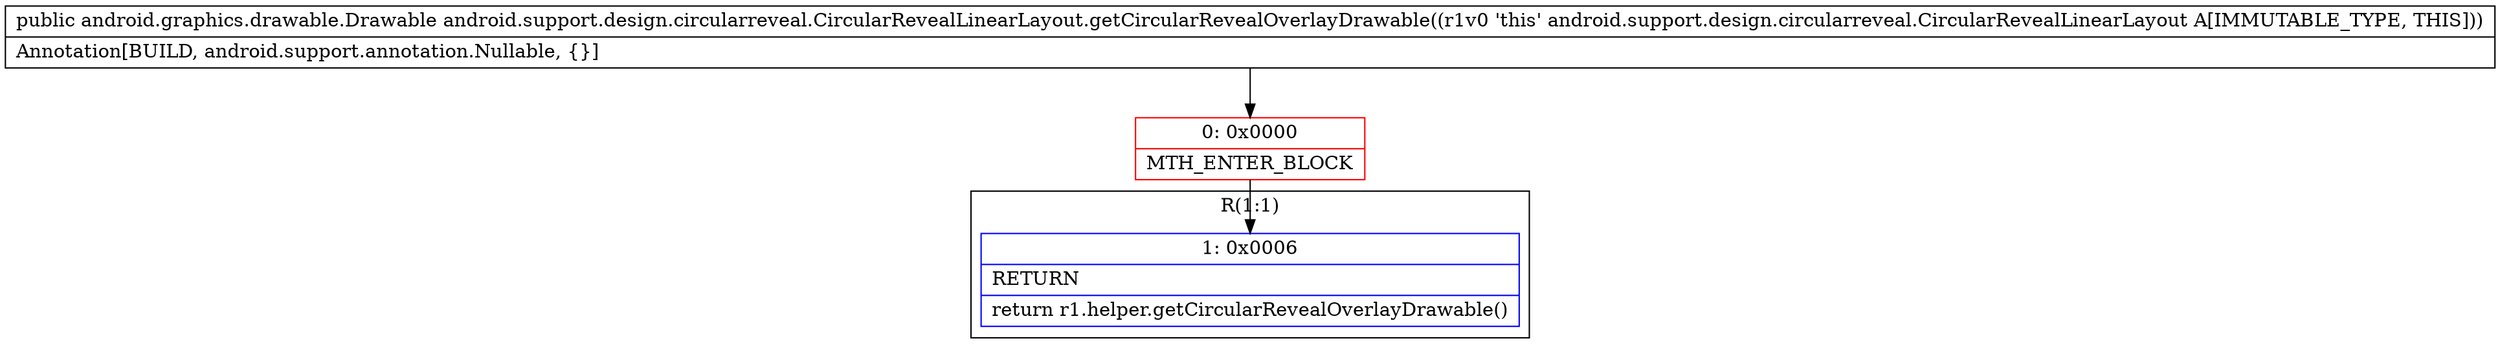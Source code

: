 digraph "CFG forandroid.support.design.circularreveal.CircularRevealLinearLayout.getCircularRevealOverlayDrawable()Landroid\/graphics\/drawable\/Drawable;" {
subgraph cluster_Region_1519612739 {
label = "R(1:1)";
node [shape=record,color=blue];
Node_1 [shape=record,label="{1\:\ 0x0006|RETURN\l|return r1.helper.getCircularRevealOverlayDrawable()\l}"];
}
Node_0 [shape=record,color=red,label="{0\:\ 0x0000|MTH_ENTER_BLOCK\l}"];
MethodNode[shape=record,label="{public android.graphics.drawable.Drawable android.support.design.circularreveal.CircularRevealLinearLayout.getCircularRevealOverlayDrawable((r1v0 'this' android.support.design.circularreveal.CircularRevealLinearLayout A[IMMUTABLE_TYPE, THIS]))  | Annotation[BUILD, android.support.annotation.Nullable, \{\}]\l}"];
MethodNode -> Node_0;
Node_0 -> Node_1;
}

